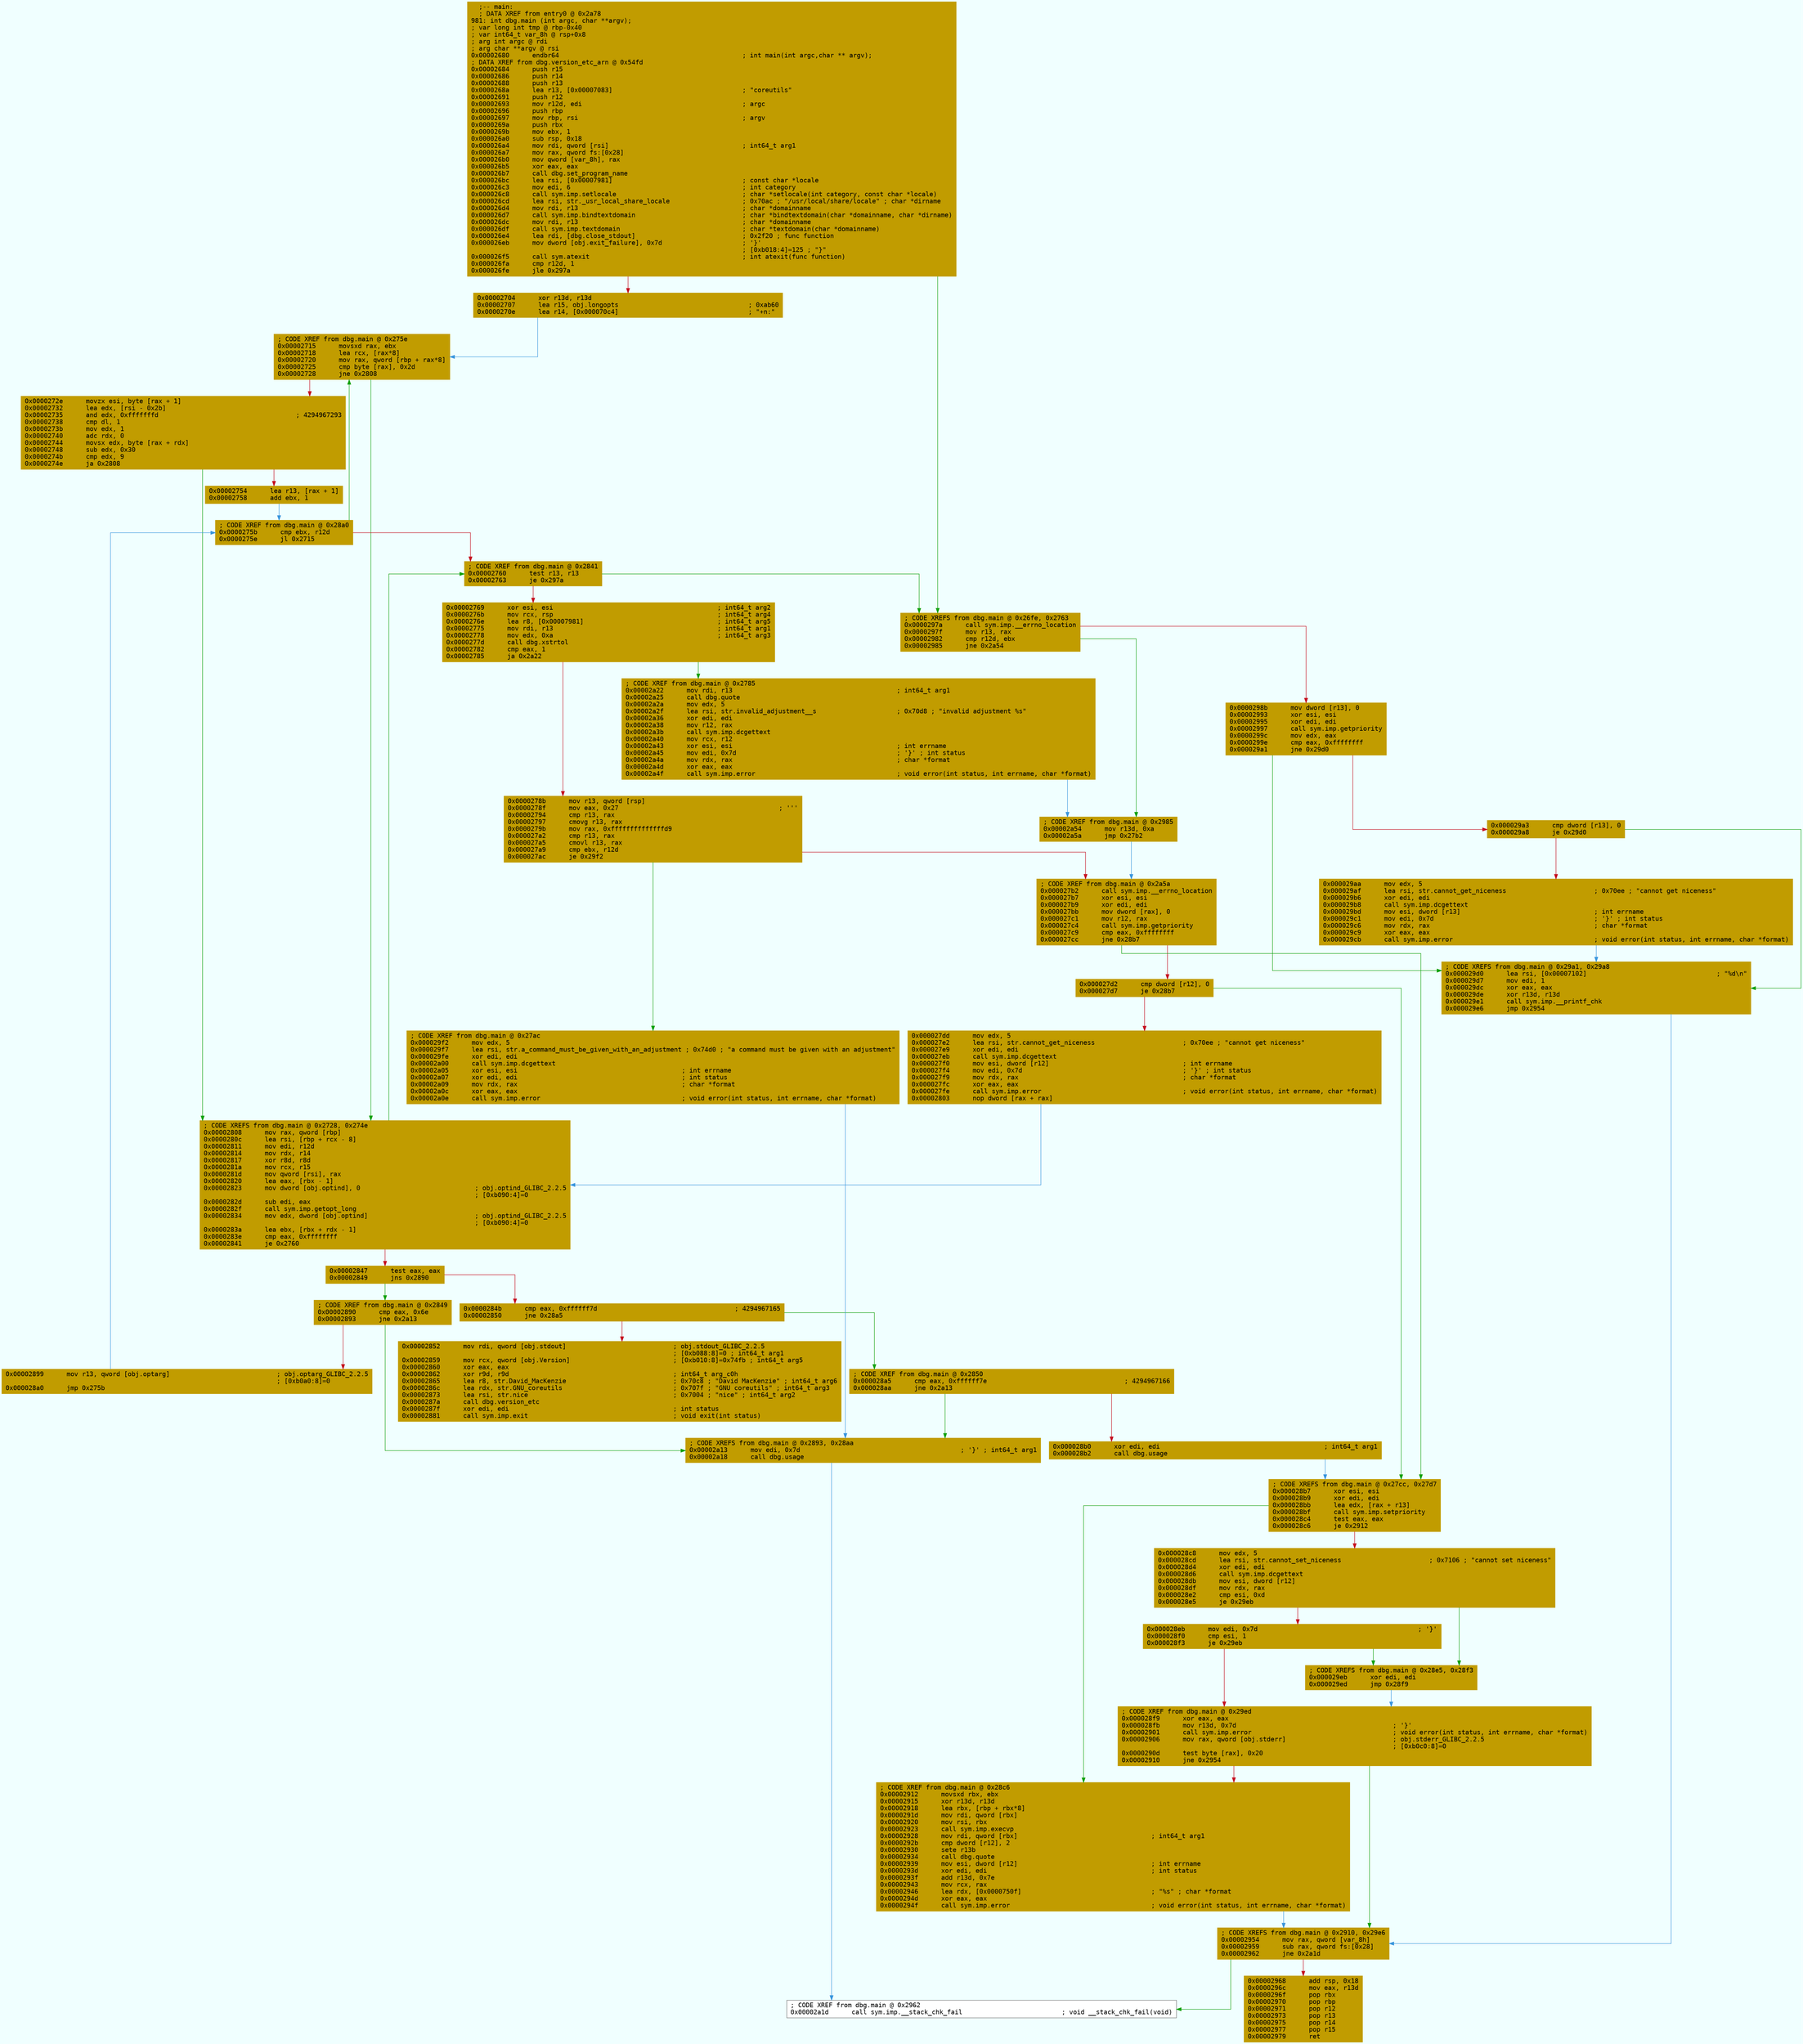 digraph code {
	graph [bgcolor=azure fontsize=8 fontname="Courier" splines="ortho"];
	node [fillcolor=gray style=filled shape=box];
	edge [arrowhead="normal"];
	"0x00002680" [URL="dbg.main/0x00002680", fillcolor="#c19c00",color="#c19c00", fontname="Courier",label="  ;-- main:\l  ; DATA XREF from entry0 @ 0x2a78\l981: int dbg.main (int argc, char **argv);\l; var long int tmp @ rbp-0x40\l; var int64_t var_8h @ rsp+0x8\l; arg int argc @ rdi\l; arg char **argv @ rsi\l0x00002680      endbr64                                                ; int main(int argc,char ** argv);\l; DATA XREF from dbg.version_etc_arn @ 0x54fd\l0x00002684      push r15\l0x00002686      push r14\l0x00002688      push r13\l0x0000268a      lea r13, [0x00007083]                                  ; \"coreutils\"\l0x00002691      push r12\l0x00002693      mov r12d, edi                                          ; argc\l0x00002696      push rbp\l0x00002697      mov rbp, rsi                                           ; argv\l0x0000269a      push rbx\l0x0000269b      mov ebx, 1\l0x000026a0      sub rsp, 0x18\l0x000026a4      mov rdi, qword [rsi]                                   ; int64_t arg1\l0x000026a7      mov rax, qword fs:[0x28]\l0x000026b0      mov qword [var_8h], rax\l0x000026b5      xor eax, eax\l0x000026b7      call dbg.set_program_name\l0x000026bc      lea rsi, [0x00007981]                                  ; const char *locale\l0x000026c3      mov edi, 6                                             ; int category\l0x000026c8      call sym.imp.setlocale                                 ; char *setlocale(int category, const char *locale)\l0x000026cd      lea rsi, str._usr_local_share_locale                   ; 0x70ac ; \"/usr/local/share/locale\" ; char *dirname\l0x000026d4      mov rdi, r13                                           ; char *domainname\l0x000026d7      call sym.imp.bindtextdomain                            ; char *bindtextdomain(char *domainname, char *dirname)\l0x000026dc      mov rdi, r13                                           ; char *domainname\l0x000026df      call sym.imp.textdomain                                ; char *textdomain(char *domainname)\l0x000026e4      lea rdi, [dbg.close_stdout]                            ; 0x2f20 ; func function\l0x000026eb      mov dword [obj.exit_failure], 0x7d                     ; '}'\l                                                                       ; [0xb018:4]=125 ; \"}\"\l0x000026f5      call sym.atexit                                        ; int atexit(func function)\l0x000026fa      cmp r12d, 1\l0x000026fe      jle 0x297a\l"]
	"0x00002704" [URL="dbg.main/0x00002704", fillcolor="#c19c00",color="#c19c00", fontname="Courier",label="0x00002704      xor r13d, r13d\l0x00002707      lea r15, obj.longopts                                  ; 0xab60\l0x0000270e      lea r14, [0x000070c4]                                  ; \"+n:\"\l"]
	"0x00002715" [URL="dbg.main/0x00002715", fillcolor="#c19c00",color="#c19c00", fontname="Courier",label="; CODE XREF from dbg.main @ 0x275e\l0x00002715      movsxd rax, ebx\l0x00002718      lea rcx, [rax*8]\l0x00002720      mov rax, qword [rbp + rax*8]\l0x00002725      cmp byte [rax], 0x2d\l0x00002728      jne 0x2808\l"]
	"0x0000272e" [URL="dbg.main/0x0000272e", fillcolor="#c19c00",color="#c19c00", fontname="Courier",label="0x0000272e      movzx esi, byte [rax + 1]\l0x00002732      lea edx, [rsi - 0x2b]\l0x00002735      and edx, 0xfffffffd                                    ; 4294967293\l0x00002738      cmp dl, 1\l0x0000273b      mov edx, 1\l0x00002740      adc rdx, 0\l0x00002744      movsx edx, byte [rax + rdx]\l0x00002748      sub edx, 0x30\l0x0000274b      cmp edx, 9\l0x0000274e      ja 0x2808\l"]
	"0x00002754" [URL="dbg.main/0x00002754", fillcolor="#c19c00",color="#c19c00", fontname="Courier",label="0x00002754      lea r13, [rax + 1]\l0x00002758      add ebx, 1\l"]
	"0x0000275b" [URL="dbg.main/0x0000275b", fillcolor="#c19c00",color="#c19c00", fontname="Courier",label="; CODE XREF from dbg.main @ 0x28a0\l0x0000275b      cmp ebx, r12d\l0x0000275e      jl 0x2715\l"]
	"0x00002760" [URL="dbg.main/0x00002760", fillcolor="#c19c00",color="#c19c00", fontname="Courier",label="; CODE XREF from dbg.main @ 0x2841\l0x00002760      test r13, r13\l0x00002763      je 0x297a\l"]
	"0x00002769" [URL="dbg.main/0x00002769", fillcolor="#c19c00",color="#c19c00", fontname="Courier",label="0x00002769      xor esi, esi                                           ; int64_t arg2\l0x0000276b      mov rcx, rsp                                           ; int64_t arg4\l0x0000276e      lea r8, [0x00007981]                                   ; int64_t arg5\l0x00002775      mov rdi, r13                                           ; int64_t arg1\l0x00002778      mov edx, 0xa                                           ; int64_t arg3\l0x0000277d      call dbg.xstrtol\l0x00002782      cmp eax, 1\l0x00002785      ja 0x2a22\l"]
	"0x0000278b" [URL="dbg.main/0x0000278b", fillcolor="#c19c00",color="#c19c00", fontname="Courier",label="0x0000278b      mov r13, qword [rsp]\l0x0000278f      mov eax, 0x27                                          ; '''\l0x00002794      cmp r13, rax\l0x00002797      cmovg r13, rax\l0x0000279b      mov rax, 0xffffffffffffffd9\l0x000027a2      cmp r13, rax\l0x000027a5      cmovl r13, rax\l0x000027a9      cmp ebx, r12d\l0x000027ac      je 0x29f2\l"]
	"0x000027b2" [URL="dbg.main/0x000027b2", fillcolor="#c19c00",color="#c19c00", fontname="Courier",label="; CODE XREF from dbg.main @ 0x2a5a\l0x000027b2      call sym.imp.__errno_location\l0x000027b7      xor esi, esi\l0x000027b9      xor edi, edi\l0x000027bb      mov dword [rax], 0\l0x000027c1      mov r12, rax\l0x000027c4      call sym.imp.getpriority\l0x000027c9      cmp eax, 0xffffffff\l0x000027cc      jne 0x28b7\l"]
	"0x000027d2" [URL="dbg.main/0x000027d2", fillcolor="#c19c00",color="#c19c00", fontname="Courier",label="0x000027d2      cmp dword [r12], 0\l0x000027d7      je 0x28b7\l"]
	"0x000027dd" [URL="dbg.main/0x000027dd", fillcolor="#c19c00",color="#c19c00", fontname="Courier",label="0x000027dd      mov edx, 5\l0x000027e2      lea rsi, str.cannot_get_niceness                       ; 0x70ee ; \"cannot get niceness\"\l0x000027e9      xor edi, edi\l0x000027eb      call sym.imp.dcgettext\l0x000027f0      mov esi, dword [r12]                                   ; int errname\l0x000027f4      mov edi, 0x7d                                          ; '}' ; int status\l0x000027f9      mov rdx, rax                                           ; char *format\l0x000027fc      xor eax, eax\l0x000027fe      call sym.imp.error                                     ; void error(int status, int errname, char *format)\l0x00002803      nop dword [rax + rax]\l"]
	"0x00002808" [URL="dbg.main/0x00002808", fillcolor="#c19c00",color="#c19c00", fontname="Courier",label="; CODE XREFS from dbg.main @ 0x2728, 0x274e\l0x00002808      mov rax, qword [rbp]\l0x0000280c      lea rsi, [rbp + rcx - 8]\l0x00002811      mov edi, r12d\l0x00002814      mov rdx, r14\l0x00002817      xor r8d, r8d\l0x0000281a      mov rcx, r15\l0x0000281d      mov qword [rsi], rax\l0x00002820      lea eax, [rbx - 1]\l0x00002823      mov dword [obj.optind], 0                              ; obj.optind_GLIBC_2.2.5\l                                                                       ; [0xb090:4]=0\l0x0000282d      sub edi, eax\l0x0000282f      call sym.imp.getopt_long\l0x00002834      mov edx, dword [obj.optind]                            ; obj.optind_GLIBC_2.2.5\l                                                                       ; [0xb090:4]=0\l0x0000283a      lea ebx, [rbx + rdx - 1]\l0x0000283e      cmp eax, 0xffffffff\l0x00002841      je 0x2760\l"]
	"0x00002847" [URL="dbg.main/0x00002847", fillcolor="#c19c00",color="#c19c00", fontname="Courier",label="0x00002847      test eax, eax\l0x00002849      jns 0x2890\l"]
	"0x0000284b" [URL="dbg.main/0x0000284b", fillcolor="#c19c00",color="#c19c00", fontname="Courier",label="0x0000284b      cmp eax, 0xffffff7d                                    ; 4294967165\l0x00002850      jne 0x28a5\l"]
	"0x00002852" [URL="dbg.main/0x00002852", fillcolor="#c19c00",color="#c19c00", fontname="Courier",label="0x00002852      mov rdi, qword [obj.stdout]                            ; obj.stdout_GLIBC_2.2.5\l                                                                       ; [0xb088:8]=0 ; int64_t arg1\l0x00002859      mov rcx, qword [obj.Version]                           ; [0xb010:8]=0x74fb ; int64_t arg5\l0x00002860      xor eax, eax\l0x00002862      xor r9d, r9d                                           ; int64_t arg_c0h\l0x00002865      lea r8, str.David_MacKenzie                            ; 0x70c8 ; \"David MacKenzie\" ; int64_t arg6\l0x0000286c      lea rdx, str.GNU_coreutils                             ; 0x707f ; \"GNU coreutils\" ; int64_t arg3\l0x00002873      lea rsi, str.nice                                      ; 0x7004 ; \"nice\" ; int64_t arg2\l0x0000287a      call dbg.version_etc\l0x0000287f      xor edi, edi                                           ; int status\l0x00002881      call sym.imp.exit                                      ; void exit(int status)\l"]
	"0x00002890" [URL="dbg.main/0x00002890", fillcolor="#c19c00",color="#c19c00", fontname="Courier",label="; CODE XREF from dbg.main @ 0x2849\l0x00002890      cmp eax, 0x6e\l0x00002893      jne 0x2a13\l"]
	"0x00002899" [URL="dbg.main/0x00002899", fillcolor="#c19c00",color="#c19c00", fontname="Courier",label="0x00002899      mov r13, qword [obj.optarg]                            ; obj.optarg_GLIBC_2.2.5\l                                                                       ; [0xb0a0:8]=0\l0x000028a0      jmp 0x275b\l"]
	"0x000028a5" [URL="dbg.main/0x000028a5", fillcolor="#c19c00",color="#c19c00", fontname="Courier",label="; CODE XREF from dbg.main @ 0x2850\l0x000028a5      cmp eax, 0xffffff7e                                    ; 4294967166\l0x000028aa      jne 0x2a13\l"]
	"0x000028b0" [URL="dbg.main/0x000028b0", fillcolor="#c19c00",color="#c19c00", fontname="Courier",label="0x000028b0      xor edi, edi                                           ; int64_t arg1\l0x000028b2      call dbg.usage\l"]
	"0x000028b7" [URL="dbg.main/0x000028b7", fillcolor="#c19c00",color="#c19c00", fontname="Courier",label="; CODE XREFS from dbg.main @ 0x27cc, 0x27d7\l0x000028b7      xor esi, esi\l0x000028b9      xor edi, edi\l0x000028bb      lea edx, [rax + r13]\l0x000028bf      call sym.imp.setpriority\l0x000028c4      test eax, eax\l0x000028c6      je 0x2912\l"]
	"0x000028c8" [URL="dbg.main/0x000028c8", fillcolor="#c19c00",color="#c19c00", fontname="Courier",label="0x000028c8      mov edx, 5\l0x000028cd      lea rsi, str.cannot_set_niceness                       ; 0x7106 ; \"cannot set niceness\"\l0x000028d4      xor edi, edi\l0x000028d6      call sym.imp.dcgettext\l0x000028db      mov esi, dword [r12]\l0x000028df      mov rdx, rax\l0x000028e2      cmp esi, 0xd\l0x000028e5      je 0x29eb\l"]
	"0x000028eb" [URL="dbg.main/0x000028eb", fillcolor="#c19c00",color="#c19c00", fontname="Courier",label="0x000028eb      mov edi, 0x7d                                          ; '}'\l0x000028f0      cmp esi, 1\l0x000028f3      je 0x29eb\l"]
	"0x000028f9" [URL="dbg.main/0x000028f9", fillcolor="#c19c00",color="#c19c00", fontname="Courier",label="; CODE XREF from dbg.main @ 0x29ed\l0x000028f9      xor eax, eax\l0x000028fb      mov r13d, 0x7d                                         ; '}'\l0x00002901      call sym.imp.error                                     ; void error(int status, int errname, char *format)\l0x00002906      mov rax, qword [obj.stderr]                            ; obj.stderr_GLIBC_2.2.5\l                                                                       ; [0xb0c0:8]=0\l0x0000290d      test byte [rax], 0x20\l0x00002910      jne 0x2954\l"]
	"0x00002912" [URL="dbg.main/0x00002912", fillcolor="#c19c00",color="#c19c00", fontname="Courier",label="; CODE XREF from dbg.main @ 0x28c6\l0x00002912      movsxd rbx, ebx\l0x00002915      xor r13d, r13d\l0x00002918      lea rbx, [rbp + rbx*8]\l0x0000291d      mov rdi, qword [rbx]\l0x00002920      mov rsi, rbx\l0x00002923      call sym.imp.execvp\l0x00002928      mov rdi, qword [rbx]                                   ; int64_t arg1\l0x0000292b      cmp dword [r12], 2\l0x00002930      sete r13b\l0x00002934      call dbg.quote\l0x00002939      mov esi, dword [r12]                                   ; int errname\l0x0000293d      xor edi, edi                                           ; int status\l0x0000293f      add r13d, 0x7e\l0x00002943      mov rcx, rax\l0x00002946      lea rdx, [0x0000750f]                                  ; \"%s\" ; char *format\l0x0000294d      xor eax, eax\l0x0000294f      call sym.imp.error                                     ; void error(int status, int errname, char *format)\l"]
	"0x00002954" [URL="dbg.main/0x00002954", fillcolor="#c19c00",color="#c19c00", fontname="Courier",label="; CODE XREFS from dbg.main @ 0x2910, 0x29e6\l0x00002954      mov rax, qword [var_8h]\l0x00002959      sub rax, qword fs:[0x28]\l0x00002962      jne 0x2a1d\l"]
	"0x00002968" [URL="dbg.main/0x00002968", fillcolor="#c19c00",color="#c19c00", fontname="Courier",label="0x00002968      add rsp, 0x18\l0x0000296c      mov eax, r13d\l0x0000296f      pop rbx\l0x00002970      pop rbp\l0x00002971      pop r12\l0x00002973      pop r13\l0x00002975      pop r14\l0x00002977      pop r15\l0x00002979      ret\l"]
	"0x0000297a" [URL="dbg.main/0x0000297a", fillcolor="#c19c00",color="#c19c00", fontname="Courier",label="; CODE XREFS from dbg.main @ 0x26fe, 0x2763\l0x0000297a      call sym.imp.__errno_location\l0x0000297f      mov r13, rax\l0x00002982      cmp r12d, ebx\l0x00002985      jne 0x2a54\l"]
	"0x0000298b" [URL="dbg.main/0x0000298b", fillcolor="#c19c00",color="#c19c00", fontname="Courier",label="0x0000298b      mov dword [r13], 0\l0x00002993      xor esi, esi\l0x00002995      xor edi, edi\l0x00002997      call sym.imp.getpriority\l0x0000299c      mov edx, eax\l0x0000299e      cmp eax, 0xffffffff\l0x000029a1      jne 0x29d0\l"]
	"0x000029a3" [URL="dbg.main/0x000029a3", fillcolor="#c19c00",color="#c19c00", fontname="Courier",label="0x000029a3      cmp dword [r13], 0\l0x000029a8      je 0x29d0\l"]
	"0x000029aa" [URL="dbg.main/0x000029aa", fillcolor="#c19c00",color="#c19c00", fontname="Courier",label="0x000029aa      mov edx, 5\l0x000029af      lea rsi, str.cannot_get_niceness                       ; 0x70ee ; \"cannot get niceness\"\l0x000029b6      xor edi, edi\l0x000029b8      call sym.imp.dcgettext\l0x000029bd      mov esi, dword [r13]                                   ; int errname\l0x000029c1      mov edi, 0x7d                                          ; '}' ; int status\l0x000029c6      mov rdx, rax                                           ; char *format\l0x000029c9      xor eax, eax\l0x000029cb      call sym.imp.error                                     ; void error(int status, int errname, char *format)\l"]
	"0x000029d0" [URL="dbg.main/0x000029d0", fillcolor="#c19c00",color="#c19c00", fontname="Courier",label="; CODE XREFS from dbg.main @ 0x29a1, 0x29a8\l0x000029d0      lea rsi, [0x00007102]                                  ; \"%d\\n\"\l0x000029d7      mov edi, 1\l0x000029dc      xor eax, eax\l0x000029de      xor r13d, r13d\l0x000029e1      call sym.imp.__printf_chk\l0x000029e6      jmp 0x2954\l"]
	"0x000029eb" [URL="dbg.main/0x000029eb", fillcolor="#c19c00",color="#c19c00", fontname="Courier",label="; CODE XREFS from dbg.main @ 0x28e5, 0x28f3\l0x000029eb      xor edi, edi\l0x000029ed      jmp 0x28f9\l"]
	"0x000029f2" [URL="dbg.main/0x000029f2", fillcolor="#c19c00",color="#c19c00", fontname="Courier",label="; CODE XREF from dbg.main @ 0x27ac\l0x000029f2      mov edx, 5\l0x000029f7      lea rsi, str.a_command_must_be_given_with_an_adjustment ; 0x74d0 ; \"a command must be given with an adjustment\"\l0x000029fe      xor edi, edi\l0x00002a00      call sym.imp.dcgettext\l0x00002a05      xor esi, esi                                           ; int errname\l0x00002a07      xor edi, edi                                           ; int status\l0x00002a09      mov rdx, rax                                           ; char *format\l0x00002a0c      xor eax, eax\l0x00002a0e      call sym.imp.error                                     ; void error(int status, int errname, char *format)\l"]
	"0x00002a13" [URL="dbg.main/0x00002a13", fillcolor="#c19c00",color="#c19c00", fontname="Courier",label="; CODE XREFS from dbg.main @ 0x2893, 0x28aa\l0x00002a13      mov edi, 0x7d                                          ; '}' ; int64_t arg1\l0x00002a18      call dbg.usage\l"]
	"0x00002a1d" [URL="dbg.main/0x00002a1d", fillcolor="white",color="#767676", fontname="Courier",label="; CODE XREF from dbg.main @ 0x2962\l0x00002a1d      call sym.imp.__stack_chk_fail                          ; void __stack_chk_fail(void)\l"]
	"0x00002a22" [URL="dbg.main/0x00002a22", fillcolor="#c19c00",color="#c19c00", fontname="Courier",label="; CODE XREF from dbg.main @ 0x2785\l0x00002a22      mov rdi, r13                                           ; int64_t arg1\l0x00002a25      call dbg.quote\l0x00002a2a      mov edx, 5\l0x00002a2f      lea rsi, str.invalid_adjustment__s                     ; 0x70d8 ; \"invalid adjustment %s\"\l0x00002a36      xor edi, edi\l0x00002a38      mov r12, rax\l0x00002a3b      call sym.imp.dcgettext\l0x00002a40      mov rcx, r12\l0x00002a43      xor esi, esi                                           ; int errname\l0x00002a45      mov edi, 0x7d                                          ; '}' ; int status\l0x00002a4a      mov rdx, rax                                           ; char *format\l0x00002a4d      xor eax, eax\l0x00002a4f      call sym.imp.error                                     ; void error(int status, int errname, char *format)\l"]
	"0x00002a54" [URL="dbg.main/0x00002a54", fillcolor="#c19c00",color="#c19c00", fontname="Courier",label="; CODE XREF from dbg.main @ 0x2985\l0x00002a54      mov r13d, 0xa\l0x00002a5a      jmp 0x27b2\l"]
        "0x00002680" -> "0x0000297a" [color="#13a10e"];
        "0x00002680" -> "0x00002704" [color="#c50f1f"];
        "0x00002704" -> "0x00002715" [color="#3a96dd"];
        "0x00002715" -> "0x00002808" [color="#13a10e"];
        "0x00002715" -> "0x0000272e" [color="#c50f1f"];
        "0x0000272e" -> "0x00002808" [color="#13a10e"];
        "0x0000272e" -> "0x00002754" [color="#c50f1f"];
        "0x00002754" -> "0x0000275b" [color="#3a96dd"];
        "0x0000275b" -> "0x00002715" [color="#13a10e"];
        "0x0000275b" -> "0x00002760" [color="#c50f1f"];
        "0x00002760" -> "0x0000297a" [color="#13a10e"];
        "0x00002760" -> "0x00002769" [color="#c50f1f"];
        "0x00002769" -> "0x00002a22" [color="#13a10e"];
        "0x00002769" -> "0x0000278b" [color="#c50f1f"];
        "0x0000278b" -> "0x000029f2" [color="#13a10e"];
        "0x0000278b" -> "0x000027b2" [color="#c50f1f"];
        "0x000027b2" -> "0x000028b7" [color="#13a10e"];
        "0x000027b2" -> "0x000027d2" [color="#c50f1f"];
        "0x000027d2" -> "0x000028b7" [color="#13a10e"];
        "0x000027d2" -> "0x000027dd" [color="#c50f1f"];
        "0x000027dd" -> "0x00002808" [color="#3a96dd"];
        "0x00002808" -> "0x00002760" [color="#13a10e"];
        "0x00002808" -> "0x00002847" [color="#c50f1f"];
        "0x00002847" -> "0x00002890" [color="#13a10e"];
        "0x00002847" -> "0x0000284b" [color="#c50f1f"];
        "0x0000284b" -> "0x000028a5" [color="#13a10e"];
        "0x0000284b" -> "0x00002852" [color="#c50f1f"];
        "0x00002890" -> "0x00002a13" [color="#13a10e"];
        "0x00002890" -> "0x00002899" [color="#c50f1f"];
        "0x00002899" -> "0x0000275b" [color="#3a96dd"];
        "0x000028a5" -> "0x00002a13" [color="#13a10e"];
        "0x000028a5" -> "0x000028b0" [color="#c50f1f"];
        "0x000028b0" -> "0x000028b7" [color="#3a96dd"];
        "0x000028b7" -> "0x00002912" [color="#13a10e"];
        "0x000028b7" -> "0x000028c8" [color="#c50f1f"];
        "0x000028c8" -> "0x000029eb" [color="#13a10e"];
        "0x000028c8" -> "0x000028eb" [color="#c50f1f"];
        "0x000028eb" -> "0x000029eb" [color="#13a10e"];
        "0x000028eb" -> "0x000028f9" [color="#c50f1f"];
        "0x000028f9" -> "0x00002954" [color="#13a10e"];
        "0x000028f9" -> "0x00002912" [color="#c50f1f"];
        "0x00002912" -> "0x00002954" [color="#3a96dd"];
        "0x00002954" -> "0x00002a1d" [color="#13a10e"];
        "0x00002954" -> "0x00002968" [color="#c50f1f"];
        "0x0000297a" -> "0x00002a54" [color="#13a10e"];
        "0x0000297a" -> "0x0000298b" [color="#c50f1f"];
        "0x0000298b" -> "0x000029d0" [color="#13a10e"];
        "0x0000298b" -> "0x000029a3" [color="#c50f1f"];
        "0x000029a3" -> "0x000029d0" [color="#13a10e"];
        "0x000029a3" -> "0x000029aa" [color="#c50f1f"];
        "0x000029aa" -> "0x000029d0" [color="#3a96dd"];
        "0x000029d0" -> "0x00002954" [color="#3a96dd"];
        "0x000029eb" -> "0x000028f9" [color="#3a96dd"];
        "0x000029f2" -> "0x00002a13" [color="#3a96dd"];
        "0x00002a13" -> "0x00002a1d" [color="#3a96dd"];
        "0x00002a22" -> "0x00002a54" [color="#3a96dd"];
        "0x00002a54" -> "0x000027b2" [color="#3a96dd"];
}
